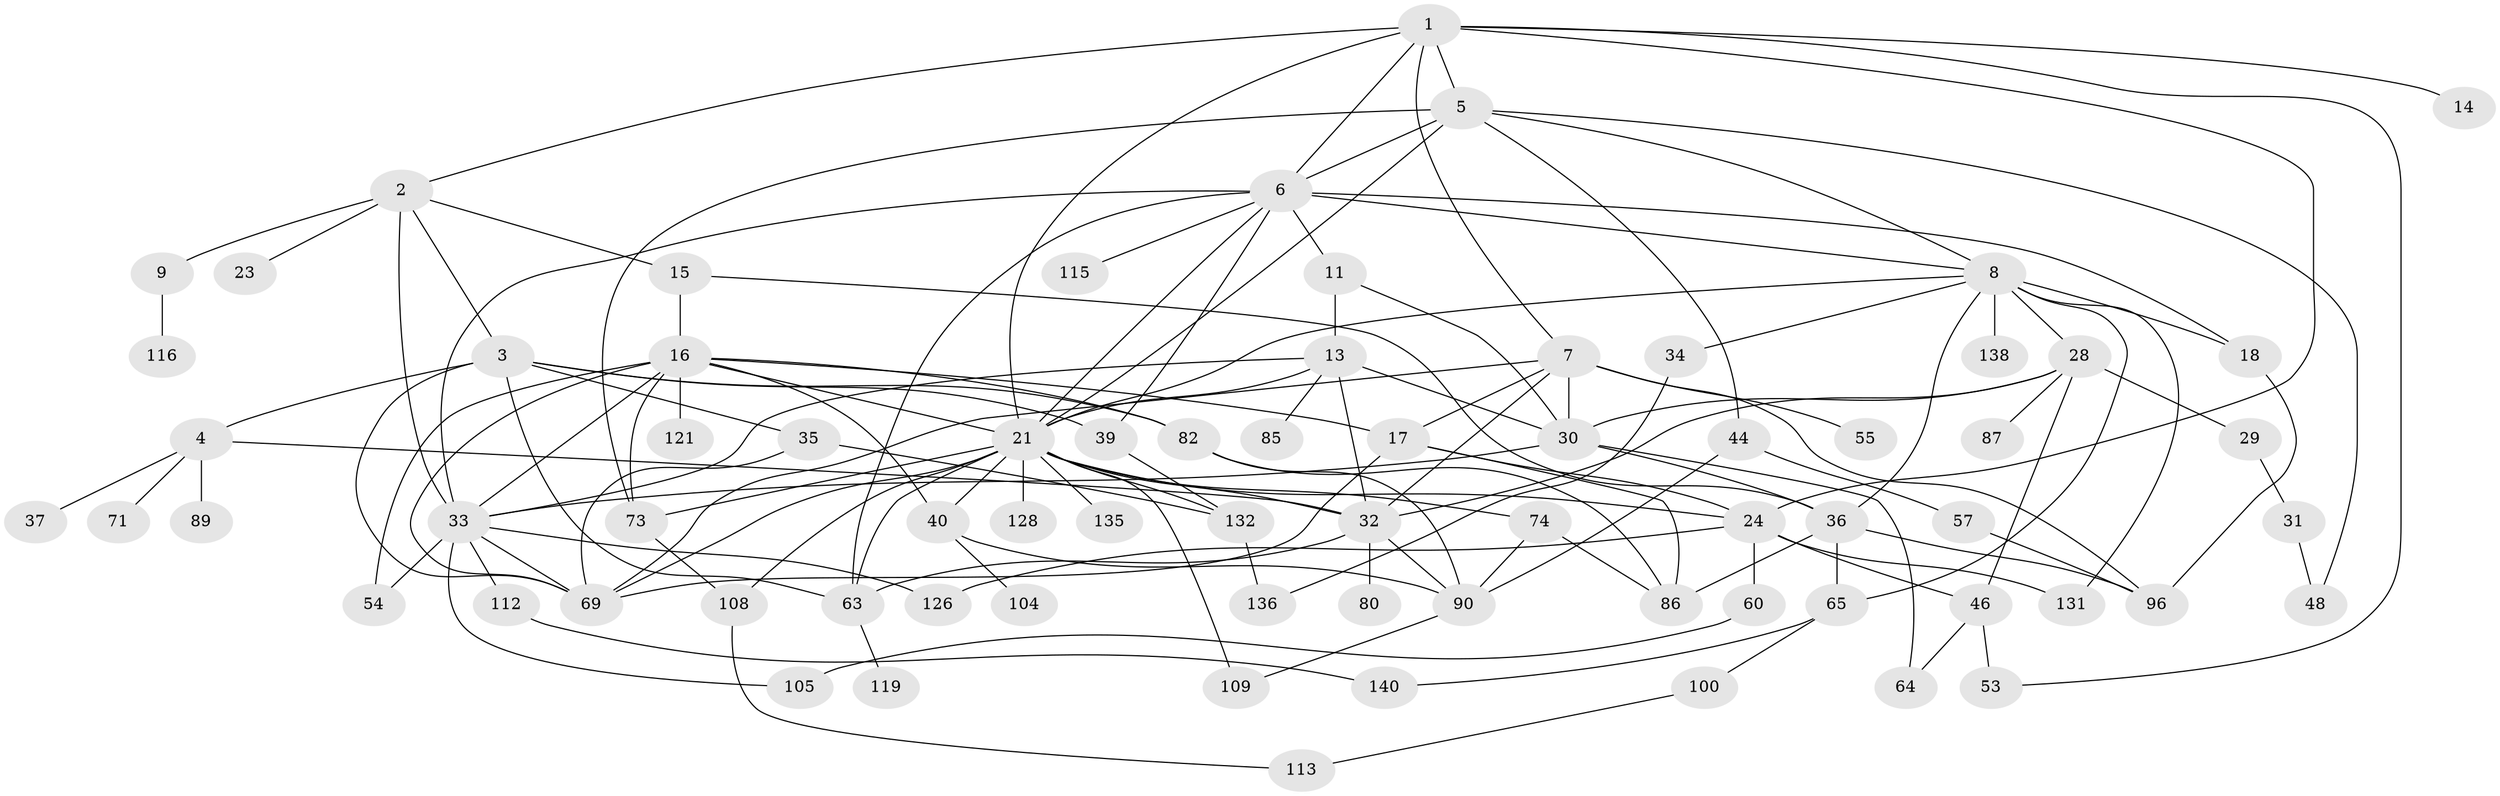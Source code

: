 // original degree distribution, {8: 0.0136986301369863, 6: 0.04794520547945205, 7: 0.0136986301369863, 5: 0.10273972602739725, 3: 0.19863013698630136, 2: 0.3013698630136986, 4: 0.14383561643835616, 1: 0.1780821917808219}
// Generated by graph-tools (version 1.1) at 2025/13/03/09/25 04:13:18]
// undirected, 73 vertices, 136 edges
graph export_dot {
graph [start="1"]
  node [color=gray90,style=filled];
  1;
  2;
  3;
  4;
  5 [super="+12"];
  6 [super="+52"];
  7 [super="+22"];
  8 [super="+27+10+19"];
  9;
  11;
  13 [super="+125+101"];
  14 [super="+130"];
  15;
  16 [super="+20+98"];
  17 [super="+38+137+118"];
  18 [super="+84+78"];
  21 [super="+25+59"];
  23;
  24 [super="+47"];
  28;
  29;
  30 [super="+41"];
  31 [super="+56"];
  32 [super="+75"];
  33 [super="+43"];
  34 [super="+127"];
  35 [super="+129"];
  36 [super="+99+61"];
  37;
  39 [super="+76"];
  40;
  44 [super="+50+81"];
  46 [super="+70"];
  48 [super="+145"];
  53;
  54;
  55;
  57;
  60;
  63 [super="+68+102"];
  64 [super="+66"];
  65 [super="+88"];
  69 [super="+120+124"];
  71;
  73;
  74 [super="+144"];
  80;
  82 [super="+123+107"];
  85;
  86 [super="+93+94"];
  87;
  89;
  90 [super="+111"];
  96;
  100;
  104;
  105;
  108;
  109 [super="+133"];
  112;
  113;
  115;
  116;
  119;
  121 [super="+146"];
  126;
  128;
  131;
  132;
  135 [super="+139"];
  136;
  138;
  140;
  1 -- 2;
  1 -- 5;
  1 -- 6;
  1 -- 7;
  1 -- 14;
  1 -- 24;
  1 -- 53;
  1 -- 21;
  2 -- 3;
  2 -- 9;
  2 -- 15;
  2 -- 23;
  2 -- 33;
  3 -- 4;
  3 -- 35;
  3 -- 39;
  3 -- 82;
  3 -- 63;
  3 -- 69;
  4 -- 37;
  4 -- 71;
  4 -- 89;
  4 -- 32;
  5 -- 8;
  5 -- 44;
  5 -- 48;
  5 -- 73;
  5 -- 21;
  5 -- 6;
  6 -- 11;
  6 -- 39;
  6 -- 8;
  6 -- 18;
  6 -- 115;
  6 -- 21;
  6 -- 63;
  6 -- 33;
  7 -- 17;
  7 -- 32 [weight=2];
  7 -- 96;
  7 -- 55;
  7 -- 30;
  7 -- 69;
  8 -- 18 [weight=2];
  8 -- 65;
  8 -- 34;
  8 -- 138 [weight=2];
  8 -- 131;
  8 -- 28;
  8 -- 21;
  8 -- 36;
  9 -- 116;
  11 -- 13;
  11 -- 30;
  13 -- 85;
  13 -- 32;
  13 -- 21;
  13 -- 33;
  13 -- 30;
  15 -- 16;
  15 -- 36;
  16 -- 17;
  16 -- 121;
  16 -- 33;
  16 -- 82;
  16 -- 54;
  16 -- 40;
  16 -- 73;
  16 -- 21;
  16 -- 69;
  17 -- 86 [weight=2];
  17 -- 24;
  17 -- 69;
  18 -- 96;
  21 -- 135 [weight=2];
  21 -- 128;
  21 -- 132;
  21 -- 40;
  21 -- 73;
  21 -- 74;
  21 -- 108;
  21 -- 24;
  21 -- 63;
  21 -- 109;
  21 -- 32;
  21 -- 69;
  24 -- 131;
  24 -- 126;
  24 -- 60;
  24 -- 46;
  28 -- 29;
  28 -- 46;
  28 -- 87;
  28 -- 32;
  28 -- 30;
  29 -- 31;
  30 -- 64;
  30 -- 33;
  30 -- 36;
  31 -- 48;
  32 -- 63;
  32 -- 80;
  32 -- 90;
  33 -- 126;
  33 -- 69;
  33 -- 105;
  33 -- 112;
  33 -- 54;
  34 -- 136;
  35 -- 69 [weight=2];
  35 -- 132;
  36 -- 96;
  36 -- 65;
  36 -- 86;
  39 -- 132;
  40 -- 104;
  40 -- 90;
  44 -- 57;
  44 -- 90;
  46 -- 53;
  46 -- 64;
  57 -- 96;
  60 -- 105;
  63 -- 119;
  65 -- 140;
  65 -- 100;
  73 -- 108;
  74 -- 86;
  74 -- 90;
  82 -- 90;
  82 -- 86;
  90 -- 109;
  100 -- 113;
  108 -- 113;
  112 -- 140;
  132 -- 136;
}
